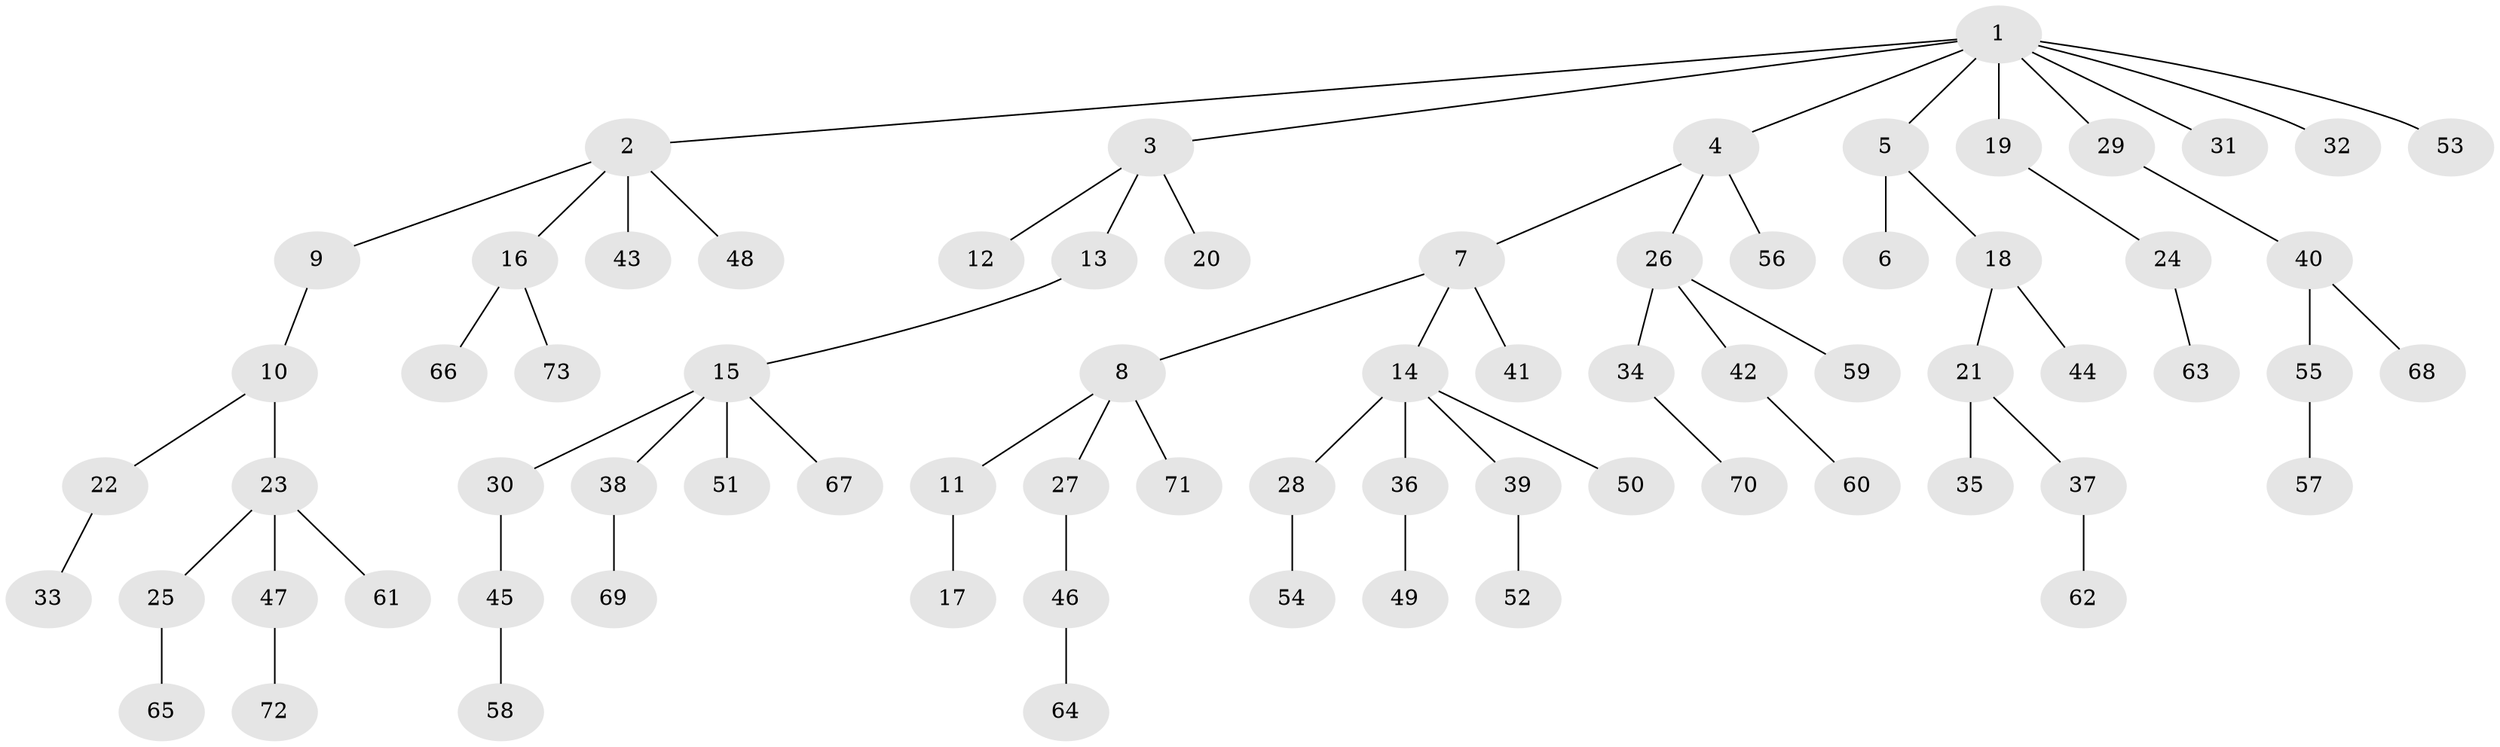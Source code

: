 // coarse degree distribution, {8: 0.0196078431372549, 5: 0.0784313725490196, 3: 0.09803921568627451, 1: 0.6078431372549019, 6: 0.0196078431372549, 2: 0.1568627450980392, 4: 0.0196078431372549}
// Generated by graph-tools (version 1.1) at 2025/42/03/06/25 10:42:02]
// undirected, 73 vertices, 72 edges
graph export_dot {
graph [start="1"]
  node [color=gray90,style=filled];
  1;
  2;
  3;
  4;
  5;
  6;
  7;
  8;
  9;
  10;
  11;
  12;
  13;
  14;
  15;
  16;
  17;
  18;
  19;
  20;
  21;
  22;
  23;
  24;
  25;
  26;
  27;
  28;
  29;
  30;
  31;
  32;
  33;
  34;
  35;
  36;
  37;
  38;
  39;
  40;
  41;
  42;
  43;
  44;
  45;
  46;
  47;
  48;
  49;
  50;
  51;
  52;
  53;
  54;
  55;
  56;
  57;
  58;
  59;
  60;
  61;
  62;
  63;
  64;
  65;
  66;
  67;
  68;
  69;
  70;
  71;
  72;
  73;
  1 -- 2;
  1 -- 3;
  1 -- 4;
  1 -- 5;
  1 -- 19;
  1 -- 29;
  1 -- 31;
  1 -- 32;
  1 -- 53;
  2 -- 9;
  2 -- 16;
  2 -- 43;
  2 -- 48;
  3 -- 12;
  3 -- 13;
  3 -- 20;
  4 -- 7;
  4 -- 26;
  4 -- 56;
  5 -- 6;
  5 -- 18;
  7 -- 8;
  7 -- 14;
  7 -- 41;
  8 -- 11;
  8 -- 27;
  8 -- 71;
  9 -- 10;
  10 -- 22;
  10 -- 23;
  11 -- 17;
  13 -- 15;
  14 -- 28;
  14 -- 36;
  14 -- 39;
  14 -- 50;
  15 -- 30;
  15 -- 38;
  15 -- 51;
  15 -- 67;
  16 -- 66;
  16 -- 73;
  18 -- 21;
  18 -- 44;
  19 -- 24;
  21 -- 35;
  21 -- 37;
  22 -- 33;
  23 -- 25;
  23 -- 47;
  23 -- 61;
  24 -- 63;
  25 -- 65;
  26 -- 34;
  26 -- 42;
  26 -- 59;
  27 -- 46;
  28 -- 54;
  29 -- 40;
  30 -- 45;
  34 -- 70;
  36 -- 49;
  37 -- 62;
  38 -- 69;
  39 -- 52;
  40 -- 55;
  40 -- 68;
  42 -- 60;
  45 -- 58;
  46 -- 64;
  47 -- 72;
  55 -- 57;
}
